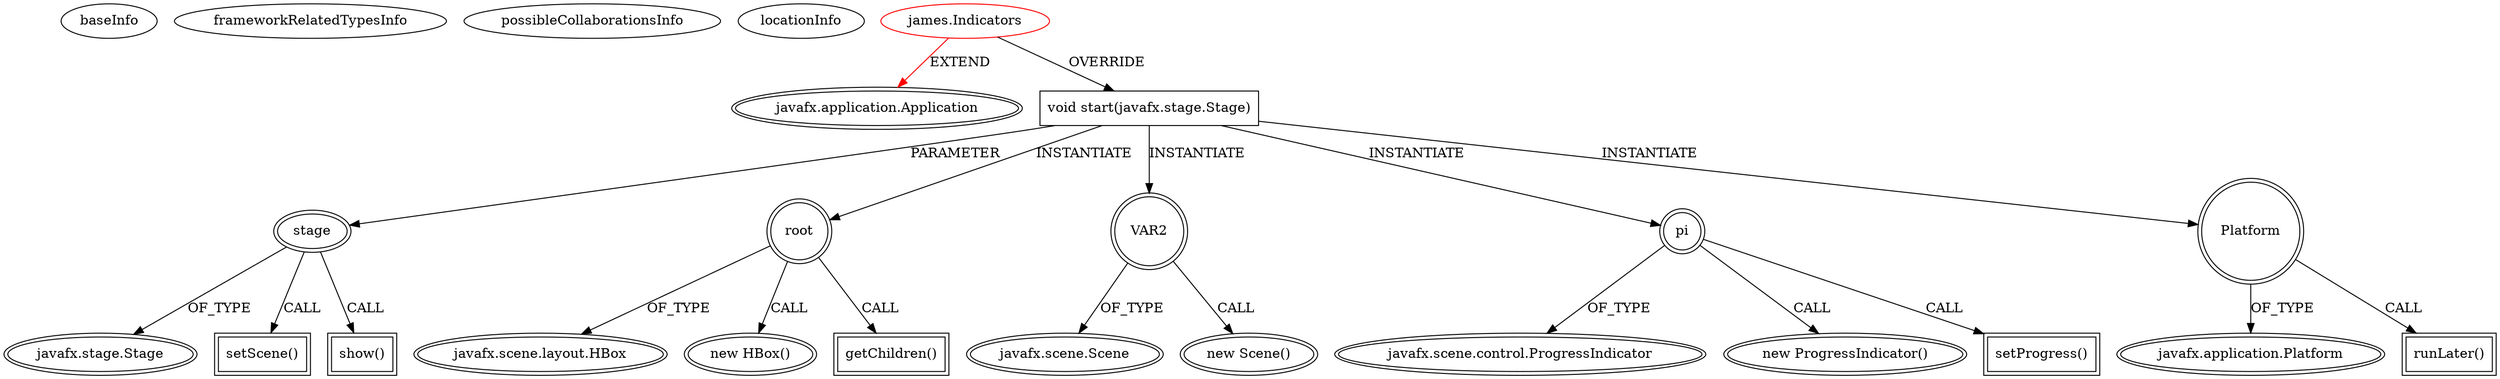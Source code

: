 digraph {
baseInfo[graphId=678,category="extension_graph",isAnonymous=false,possibleRelation=false]
frameworkRelatedTypesInfo[0="javafx.application.Application"]
possibleCollaborationsInfo[]
locationInfo[projectName="Johnmalc-JavaFX",filePath="/Johnmalc-JavaFX/JavaFX-master/src/james/Indicators.java",contextSignature="Indicators",graphId="678"]
0[label="james.Indicators",vertexType="ROOT_CLIENT_CLASS_DECLARATION",isFrameworkType=false,color=red]
1[label="javafx.application.Application",vertexType="FRAMEWORK_CLASS_TYPE",isFrameworkType=true,peripheries=2]
2[label="void start(javafx.stage.Stage)",vertexType="OVERRIDING_METHOD_DECLARATION",isFrameworkType=false,shape=box]
3[label="stage",vertexType="PARAMETER_DECLARATION",isFrameworkType=true,peripheries=2]
4[label="javafx.stage.Stage",vertexType="FRAMEWORK_CLASS_TYPE",isFrameworkType=true,peripheries=2]
6[label="root",vertexType="VARIABLE_EXPRESION",isFrameworkType=true,peripheries=2,shape=circle]
7[label="javafx.scene.layout.HBox",vertexType="FRAMEWORK_CLASS_TYPE",isFrameworkType=true,peripheries=2]
5[label="new HBox()",vertexType="CONSTRUCTOR_CALL",isFrameworkType=true,peripheries=2]
9[label="setScene()",vertexType="INSIDE_CALL",isFrameworkType=true,peripheries=2,shape=box]
11[label="VAR2",vertexType="VARIABLE_EXPRESION",isFrameworkType=true,peripheries=2,shape=circle]
12[label="javafx.scene.Scene",vertexType="FRAMEWORK_CLASS_TYPE",isFrameworkType=true,peripheries=2]
10[label="new Scene()",vertexType="CONSTRUCTOR_CALL",isFrameworkType=true,peripheries=2]
14[label="pi",vertexType="VARIABLE_EXPRESION",isFrameworkType=true,peripheries=2,shape=circle]
15[label="javafx.scene.control.ProgressIndicator",vertexType="FRAMEWORK_CLASS_TYPE",isFrameworkType=true,peripheries=2]
13[label="new ProgressIndicator()",vertexType="CONSTRUCTOR_CALL",isFrameworkType=true,peripheries=2]
17[label="getChildren()",vertexType="INSIDE_CALL",isFrameworkType=true,peripheries=2,shape=box]
18[label="Platform",vertexType="VARIABLE_EXPRESION",isFrameworkType=true,peripheries=2,shape=circle]
20[label="javafx.application.Platform",vertexType="FRAMEWORK_CLASS_TYPE",isFrameworkType=true,peripheries=2]
19[label="runLater()",vertexType="INSIDE_CALL",isFrameworkType=true,peripheries=2,shape=box]
22[label="setProgress()",vertexType="INSIDE_CALL",isFrameworkType=true,peripheries=2,shape=box]
24[label="show()",vertexType="INSIDE_CALL",isFrameworkType=true,peripheries=2,shape=box]
0->1[label="EXTEND",color=red]
0->2[label="OVERRIDE"]
3->4[label="OF_TYPE"]
2->3[label="PARAMETER"]
2->6[label="INSTANTIATE"]
6->7[label="OF_TYPE"]
6->5[label="CALL"]
3->9[label="CALL"]
2->11[label="INSTANTIATE"]
11->12[label="OF_TYPE"]
11->10[label="CALL"]
2->14[label="INSTANTIATE"]
14->15[label="OF_TYPE"]
14->13[label="CALL"]
6->17[label="CALL"]
2->18[label="INSTANTIATE"]
18->20[label="OF_TYPE"]
18->19[label="CALL"]
14->22[label="CALL"]
3->24[label="CALL"]
}
